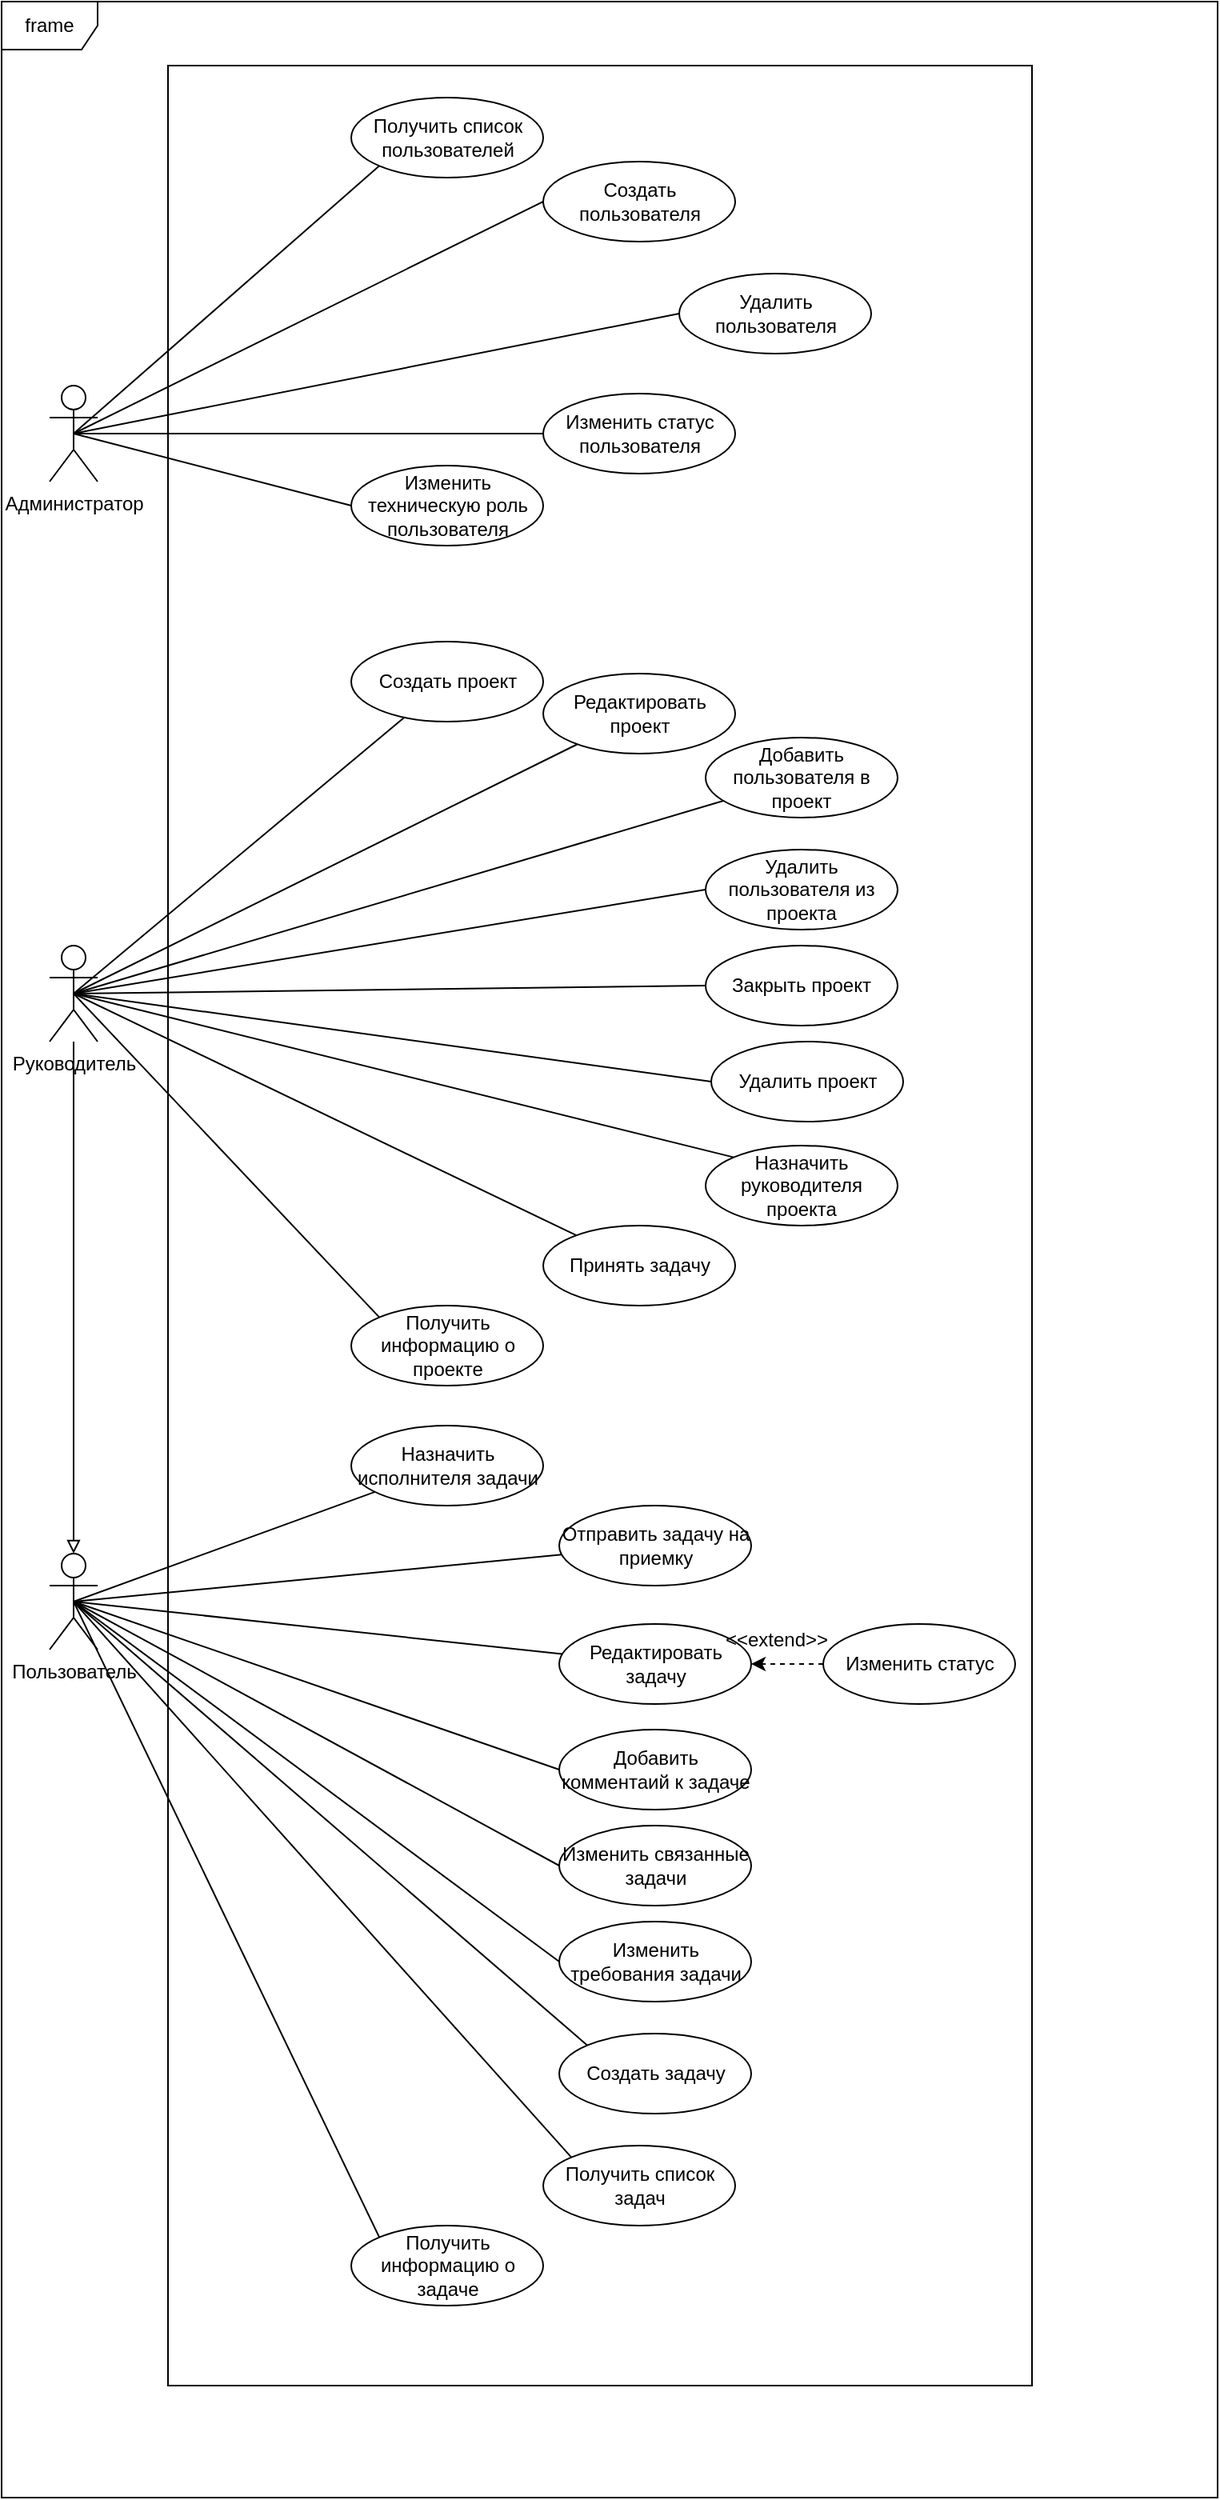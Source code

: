 <mxfile version="13.7.3" type="device"><diagram id="O17RG_47MMG2Tf_MipBB" name="Page-1"><mxGraphModel dx="1483" dy="2049" grid="1" gridSize="10" guides="1" tooltips="1" connect="1" arrows="1" fold="1" page="1" pageScale="1" pageWidth="827" pageHeight="1169" math="0" shadow="0"><root><mxCell id="0"/><mxCell id="1" parent="0"/><mxCell id="I_ckQpE3vQLTtVk01G5w-14" value="frame" style="shape=umlFrame;whiteSpace=wrap;html=1;" parent="1" vertex="1"><mxGeometry x="40" y="-230" width="760" height="1560" as="geometry"/></mxCell><mxCell id="I_ckQpE3vQLTtVk01G5w-16" value="" style="rounded=0;whiteSpace=wrap;html=1;" parent="1" vertex="1"><mxGeometry x="144" y="-190" width="540" height="1450" as="geometry"/></mxCell><mxCell id="I_ckQpE3vQLTtVk01G5w-1" value="Руководитель" style="shape=umlActor;verticalLabelPosition=bottom;labelBackgroundColor=#ffffff;verticalAlign=top;html=1;outlineConnect=0;" parent="1" vertex="1"><mxGeometry x="70" y="360" width="30" height="60" as="geometry"/></mxCell><mxCell id="I_ckQpE3vQLTtVk01G5w-2" value="Администратор" style="shape=umlActor;verticalLabelPosition=bottom;labelBackgroundColor=#ffffff;verticalAlign=top;html=1;outlineConnect=0;" parent="1" vertex="1"><mxGeometry x="70" y="10" width="30" height="60" as="geometry"/></mxCell><mxCell id="I_ckQpE3vQLTtVk01G5w-36" style="edgeStyle=none;rounded=0;orthogonalLoop=1;jettySize=auto;html=1;exitX=0.5;exitY=0.5;exitDx=0;exitDy=0;exitPerimeter=0;endArrow=none;endFill=0;" parent="1" source="I_ckQpE3vQLTtVk01G5w-3" target="I_ckQpE3vQLTtVk01G5w-34" edge="1"><mxGeometry relative="1" as="geometry"/></mxCell><mxCell id="I_ckQpE3vQLTtVk01G5w-40" style="edgeStyle=none;rounded=0;orthogonalLoop=1;jettySize=auto;html=1;exitX=0.5;exitY=0.5;exitDx=0;exitDy=0;exitPerimeter=0;startArrow=none;startFill=0;endArrow=none;endFill=0;" parent="1" source="I_ckQpE3vQLTtVk01G5w-3" target="I_ckQpE3vQLTtVk01G5w-39" edge="1"><mxGeometry relative="1" as="geometry"/></mxCell><mxCell id="I_ckQpE3vQLTtVk01G5w-3" value="Пользователь&lt;br&gt;" style="shape=umlActor;verticalLabelPosition=bottom;labelBackgroundColor=#ffffff;verticalAlign=top;html=1;outlineConnect=0;" parent="1" vertex="1"><mxGeometry x="70" y="740" width="30" height="60" as="geometry"/></mxCell><mxCell id="I_ckQpE3vQLTtVk01G5w-21" value="" style="endArrow=block;html=1;entryX=0.5;entryY=0;entryDx=0;entryDy=0;entryPerimeter=0;endFill=0;" parent="1" source="I_ckQpE3vQLTtVk01G5w-1" target="I_ckQpE3vQLTtVk01G5w-3" edge="1"><mxGeometry width="50" height="50" relative="1" as="geometry"><mxPoint x="40" y="790" as="sourcePoint"/><mxPoint x="90" y="740" as="targetPoint"/></mxGeometry></mxCell><mxCell id="I_ckQpE3vQLTtVk01G5w-24" value="Создать проект" style="ellipse;whiteSpace=wrap;html=1;" parent="1" vertex="1"><mxGeometry x="258.5" y="170" width="120" height="50" as="geometry"/></mxCell><mxCell id="I_ckQpE3vQLTtVk01G5w-25" style="rounded=0;orthogonalLoop=1;jettySize=auto;html=1;exitX=0.5;exitY=0.5;exitDx=0;exitDy=0;exitPerimeter=0;endArrow=none;endFill=0;" parent="1" source="I_ckQpE3vQLTtVk01G5w-1" target="I_ckQpE3vQLTtVk01G5w-24" edge="1"><mxGeometry relative="1" as="geometry"/></mxCell><mxCell id="I_ckQpE3vQLTtVk01G5w-26" value="Редактировать проект" style="ellipse;whiteSpace=wrap;html=1;" parent="1" vertex="1"><mxGeometry x="378.5" y="190" width="120" height="50" as="geometry"/></mxCell><mxCell id="I_ckQpE3vQLTtVk01G5w-27" style="edgeStyle=none;rounded=0;orthogonalLoop=1;jettySize=auto;html=1;exitX=0.5;exitY=0.5;exitDx=0;exitDy=0;exitPerimeter=0;endArrow=none;endFill=0;" parent="1" source="I_ckQpE3vQLTtVk01G5w-1" target="I_ckQpE3vQLTtVk01G5w-26" edge="1"><mxGeometry relative="1" as="geometry"/></mxCell><mxCell id="I_ckQpE3vQLTtVk01G5w-28" value="Добавить пользователя в проект" style="ellipse;whiteSpace=wrap;html=1;" parent="1" vertex="1"><mxGeometry x="480" y="230" width="120" height="50" as="geometry"/></mxCell><mxCell id="I_ckQpE3vQLTtVk01G5w-29" style="edgeStyle=none;rounded=0;orthogonalLoop=1;jettySize=auto;html=1;exitX=0.5;exitY=0.5;exitDx=0;exitDy=0;exitPerimeter=0;endArrow=none;endFill=0;" parent="1" source="I_ckQpE3vQLTtVk01G5w-1" target="I_ckQpE3vQLTtVk01G5w-28" edge="1"><mxGeometry relative="1" as="geometry"/></mxCell><mxCell id="I_ckQpE3vQLTtVk01G5w-30" value="Изменить требования задачи" style="ellipse;whiteSpace=wrap;html=1;" parent="1" vertex="1"><mxGeometry x="388.5" y="970" width="120" height="50" as="geometry"/></mxCell><mxCell id="I_ckQpE3vQLTtVk01G5w-31" value="Принять задачу" style="ellipse;whiteSpace=wrap;html=1;" parent="1" vertex="1"><mxGeometry x="378.5" y="535" width="120" height="50" as="geometry"/></mxCell><mxCell id="I_ckQpE3vQLTtVk01G5w-32" style="edgeStyle=none;rounded=0;orthogonalLoop=1;jettySize=auto;html=1;exitX=0.5;exitY=0.5;exitDx=0;exitDy=0;exitPerimeter=0;endArrow=none;endFill=0;" parent="1" source="I_ckQpE3vQLTtVk01G5w-1" target="I_ckQpE3vQLTtVk01G5w-31" edge="1"><mxGeometry relative="1" as="geometry"/></mxCell><mxCell id="I_ckQpE3vQLTtVk01G5w-33" style="edgeStyle=none;rounded=0;orthogonalLoop=1;jettySize=auto;html=1;exitX=0.5;exitY=0.5;exitDx=0;exitDy=0;exitPerimeter=0;endArrow=none;endFill=0;entryX=0;entryY=0.5;entryDx=0;entryDy=0;" parent="1" source="I_ckQpE3vQLTtVk01G5w-3" target="I_ckQpE3vQLTtVk01G5w-30" edge="1"><mxGeometry relative="1" as="geometry"/></mxCell><mxCell id="I_ckQpE3vQLTtVk01G5w-34" value="Редактировать задачу" style="ellipse;whiteSpace=wrap;html=1;" parent="1" vertex="1"><mxGeometry x="388.5" y="784" width="120" height="50" as="geometry"/></mxCell><mxCell id="I_ckQpE3vQLTtVk01G5w-35" value="Изменить статус" style="ellipse;whiteSpace=wrap;html=1;" parent="1" vertex="1"><mxGeometry x="553.5" y="784" width="120" height="50" as="geometry"/></mxCell><mxCell id="I_ckQpE3vQLTtVk01G5w-37" style="edgeStyle=none;rounded=0;orthogonalLoop=1;jettySize=auto;html=1;endArrow=classic;endFill=1;startArrow=none;startFill=0;dashed=1;" parent="1" source="I_ckQpE3vQLTtVk01G5w-35" target="I_ckQpE3vQLTtVk01G5w-34" edge="1"><mxGeometry relative="1" as="geometry"><mxPoint x="95" y="594" as="sourcePoint"/><mxPoint x="406.755" y="526.524" as="targetPoint"/></mxGeometry></mxCell><mxCell id="I_ckQpE3vQLTtVk01G5w-38" value="&amp;lt;&amp;lt;extend&amp;gt;&amp;gt;" style="text;html=1;align=center;verticalAlign=middle;resizable=0;points=[];;autosize=1;" parent="1" vertex="1"><mxGeometry x="483.5" y="784" width="80" height="20" as="geometry"/></mxCell><mxCell id="I_ckQpE3vQLTtVk01G5w-39" value="Отправить задачу на приемку" style="ellipse;whiteSpace=wrap;html=1;" parent="1" vertex="1"><mxGeometry x="388.5" y="710" width="120" height="50" as="geometry"/></mxCell><mxCell id="A1hwk7xXJRAbcXM-O2P2-3" style="orthogonalLoop=1;jettySize=auto;html=1;entryX=0.5;entryY=0.5;entryDx=0;entryDy=0;entryPerimeter=0;rounded=0;endArrow=none;endFill=0;" parent="1" source="A1hwk7xXJRAbcXM-O2P2-2" target="I_ckQpE3vQLTtVk01G5w-3" edge="1"><mxGeometry relative="1" as="geometry"/></mxCell><mxCell id="A1hwk7xXJRAbcXM-O2P2-2" value="Назначить исполнителя задачи" style="ellipse;whiteSpace=wrap;html=1;" parent="1" vertex="1"><mxGeometry x="258.5" y="660" width="120" height="50" as="geometry"/></mxCell><mxCell id="ndSK218fAODpOp6ZJXrL-1" value="Создать пользователя" style="ellipse;whiteSpace=wrap;html=1;" parent="1" vertex="1"><mxGeometry x="378.5" y="-130" width="120" height="50" as="geometry"/></mxCell><mxCell id="ndSK218fAODpOp6ZJXrL-2" value="Удалить пользователя" style="ellipse;whiteSpace=wrap;html=1;" parent="1" vertex="1"><mxGeometry x="463.5" y="-60" width="120" height="50" as="geometry"/></mxCell><mxCell id="ndSK218fAODpOp6ZJXrL-3" value="Изменить статус пользователя" style="ellipse;whiteSpace=wrap;html=1;" parent="1" vertex="1"><mxGeometry x="378.5" y="15" width="120" height="50" as="geometry"/></mxCell><mxCell id="ndSK218fAODpOp6ZJXrL-4" value="Изменить техническую роль пользователя" style="ellipse;whiteSpace=wrap;html=1;" parent="1" vertex="1"><mxGeometry x="258.5" y="60" width="120" height="50" as="geometry"/></mxCell><mxCell id="ndSK218fAODpOp6ZJXrL-5" style="rounded=0;orthogonalLoop=1;jettySize=auto;html=1;exitX=0.5;exitY=0.5;exitDx=0;exitDy=0;exitPerimeter=0;endArrow=none;endFill=0;entryX=0;entryY=0.5;entryDx=0;entryDy=0;" parent="1" source="I_ckQpE3vQLTtVk01G5w-2" target="ndSK218fAODpOp6ZJXrL-1" edge="1"><mxGeometry relative="1" as="geometry"><mxPoint x="105" y="140" as="sourcePoint"/><mxPoint x="292.367" y="199.798" as="targetPoint"/></mxGeometry></mxCell><mxCell id="ndSK218fAODpOp6ZJXrL-6" style="rounded=0;orthogonalLoop=1;jettySize=auto;html=1;exitX=0.5;exitY=0.5;exitDx=0;exitDy=0;exitPerimeter=0;endArrow=none;endFill=0;entryX=0;entryY=0.5;entryDx=0;entryDy=0;" parent="1" source="I_ckQpE3vQLTtVk01G5w-2" target="ndSK218fAODpOp6ZJXrL-2" edge="1"><mxGeometry relative="1" as="geometry"><mxPoint x="105" y="140" as="sourcePoint"/><mxPoint x="280" y="35" as="targetPoint"/></mxGeometry></mxCell><mxCell id="ndSK218fAODpOp6ZJXrL-7" style="rounded=0;orthogonalLoop=1;jettySize=auto;html=1;exitX=0.5;exitY=0.5;exitDx=0;exitDy=0;exitPerimeter=0;endArrow=none;endFill=0;entryX=0;entryY=0.5;entryDx=0;entryDy=0;" parent="1" source="I_ckQpE3vQLTtVk01G5w-2" target="ndSK218fAODpOp6ZJXrL-3" edge="1"><mxGeometry relative="1" as="geometry"><mxPoint x="115" y="150" as="sourcePoint"/><mxPoint x="290" y="45" as="targetPoint"/></mxGeometry></mxCell><mxCell id="ndSK218fAODpOp6ZJXrL-8" style="rounded=0;orthogonalLoop=1;jettySize=auto;html=1;exitX=0.5;exitY=0.5;exitDx=0;exitDy=0;exitPerimeter=0;endArrow=none;endFill=0;entryX=0;entryY=0.5;entryDx=0;entryDy=0;" parent="1" source="I_ckQpE3vQLTtVk01G5w-2" target="ndSK218fAODpOp6ZJXrL-4" edge="1"><mxGeometry relative="1" as="geometry"><mxPoint x="125" y="160" as="sourcePoint"/><mxPoint x="300" y="55" as="targetPoint"/></mxGeometry></mxCell><mxCell id="ndSK218fAODpOp6ZJXrL-10" value="Добавить комментаий к задаче" style="ellipse;whiteSpace=wrap;html=1;" parent="1" vertex="1"><mxGeometry x="388.5" y="850" width="120" height="50" as="geometry"/></mxCell><mxCell id="ndSK218fAODpOp6ZJXrL-11" style="edgeStyle=none;rounded=0;orthogonalLoop=1;jettySize=auto;html=1;exitX=0.5;exitY=0.5;exitDx=0;exitDy=0;exitPerimeter=0;endArrow=none;endFill=0;entryX=0;entryY=0.5;entryDx=0;entryDy=0;" parent="1" source="I_ckQpE3vQLTtVk01G5w-3" target="ndSK218fAODpOp6ZJXrL-10" edge="1"><mxGeometry relative="1" as="geometry"><mxPoint x="95" y="594" as="sourcePoint"/><mxPoint x="252.391" y="675.521" as="targetPoint"/></mxGeometry></mxCell><mxCell id="ndSK218fAODpOp6ZJXrL-12" value="Закрыть проект" style="ellipse;whiteSpace=wrap;html=1;" parent="1" vertex="1"><mxGeometry x="480" y="360" width="120" height="50" as="geometry"/></mxCell><mxCell id="ndSK218fAODpOp6ZJXrL-13" style="edgeStyle=none;rounded=0;orthogonalLoop=1;jettySize=auto;html=1;exitX=0.5;exitY=0.5;exitDx=0;exitDy=0;exitPerimeter=0;endArrow=none;endFill=0;entryX=0;entryY=0.5;entryDx=0;entryDy=0;" parent="1" source="I_ckQpE3vQLTtVk01G5w-1" target="ndSK218fAODpOp6ZJXrL-12" edge="1"><mxGeometry relative="1" as="geometry"><mxPoint x="95" y="400" as="sourcePoint"/><mxPoint x="364.876" y="371.202" as="targetPoint"/></mxGeometry></mxCell><mxCell id="r0zNyElQ8QQ4eXi9RlfL-2" value="Изменить связанные задачи" style="ellipse;whiteSpace=wrap;html=1;" parent="1" vertex="1"><mxGeometry x="388.5" y="910" width="120" height="50" as="geometry"/></mxCell><mxCell id="r0zNyElQ8QQ4eXi9RlfL-6" style="edgeStyle=none;rounded=0;orthogonalLoop=1;jettySize=auto;html=1;exitX=0.5;exitY=0.5;exitDx=0;exitDy=0;exitPerimeter=0;endArrow=none;endFill=0;entryX=0;entryY=0.5;entryDx=0;entryDy=0;" parent="1" source="I_ckQpE3vQLTtVk01G5w-3" target="r0zNyElQ8QQ4eXi9RlfL-2" edge="1"><mxGeometry relative="1" as="geometry"><mxPoint x="95" y="594" as="sourcePoint"/><mxPoint x="264.248" y="742.42" as="targetPoint"/></mxGeometry></mxCell><mxCell id="W1dno4rxPJyW54AZwVc1-2" value="Удалить проект" style="ellipse;whiteSpace=wrap;html=1;" vertex="1" parent="1"><mxGeometry x="483.5" y="420" width="120" height="50" as="geometry"/></mxCell><mxCell id="W1dno4rxPJyW54AZwVc1-3" style="edgeStyle=none;rounded=0;orthogonalLoop=1;jettySize=auto;html=1;exitX=0.5;exitY=0.5;exitDx=0;exitDy=0;exitPerimeter=0;endArrow=none;endFill=0;entryX=0;entryY=0.5;entryDx=0;entryDy=0;" edge="1" parent="1" source="I_ckQpE3vQLTtVk01G5w-1" target="W1dno4rxPJyW54AZwVc1-2"><mxGeometry relative="1" as="geometry"><mxPoint x="95" y="400" as="sourcePoint"/><mxPoint x="398.5" y="345" as="targetPoint"/></mxGeometry></mxCell><mxCell id="W1dno4rxPJyW54AZwVc1-4" value="Удалить пользователя из проекта" style="ellipse;whiteSpace=wrap;html=1;" vertex="1" parent="1"><mxGeometry x="480" y="300" width="120" height="50" as="geometry"/></mxCell><mxCell id="W1dno4rxPJyW54AZwVc1-5" style="edgeStyle=none;rounded=0;orthogonalLoop=1;jettySize=auto;html=1;exitX=0.5;exitY=0.5;exitDx=0;exitDy=0;exitPerimeter=0;endArrow=none;endFill=0;entryX=0;entryY=0.5;entryDx=0;entryDy=0;" edge="1" parent="1" source="I_ckQpE3vQLTtVk01G5w-1" target="W1dno4rxPJyW54AZwVc1-4"><mxGeometry relative="1" as="geometry"><mxPoint x="95" y="400" as="sourcePoint"/><mxPoint x="501.125" y="279.501" as="targetPoint"/></mxGeometry></mxCell><mxCell id="W1dno4rxPJyW54AZwVc1-7" value="Назначить руководителя проекта" style="ellipse;whiteSpace=wrap;html=1;" vertex="1" parent="1"><mxGeometry x="480" y="485" width="120" height="50" as="geometry"/></mxCell><mxCell id="W1dno4rxPJyW54AZwVc1-8" style="edgeStyle=none;rounded=0;orthogonalLoop=1;jettySize=auto;html=1;exitX=0.5;exitY=0.5;exitDx=0;exitDy=0;exitPerimeter=0;endArrow=none;endFill=0;entryX=0;entryY=0;entryDx=0;entryDy=0;" edge="1" parent="1" source="I_ckQpE3vQLTtVk01G5w-1" target="W1dno4rxPJyW54AZwVc1-7"><mxGeometry relative="1" as="geometry"><mxPoint x="95" y="400" as="sourcePoint"/><mxPoint x="493.5" y="455" as="targetPoint"/></mxGeometry></mxCell><mxCell id="W1dno4rxPJyW54AZwVc1-9" value="Получить список пользователей" style="ellipse;whiteSpace=wrap;html=1;" vertex="1" parent="1"><mxGeometry x="258.5" y="-170" width="120" height="50" as="geometry"/></mxCell><mxCell id="W1dno4rxPJyW54AZwVc1-10" style="rounded=0;orthogonalLoop=1;jettySize=auto;html=1;exitX=0.5;exitY=0.5;exitDx=0;exitDy=0;exitPerimeter=0;endArrow=none;endFill=0;entryX=0;entryY=1;entryDx=0;entryDy=0;" edge="1" parent="1" source="I_ckQpE3vQLTtVk01G5w-2" target="W1dno4rxPJyW54AZwVc1-9"><mxGeometry relative="1" as="geometry"><mxPoint x="95" y="50" as="sourcePoint"/><mxPoint x="398.5" y="-95" as="targetPoint"/></mxGeometry></mxCell><mxCell id="W1dno4rxPJyW54AZwVc1-11" value="Получить информацию о проекте" style="ellipse;whiteSpace=wrap;html=1;" vertex="1" parent="1"><mxGeometry x="258.5" y="585" width="120" height="50" as="geometry"/></mxCell><mxCell id="W1dno4rxPJyW54AZwVc1-12" style="edgeStyle=none;rounded=0;orthogonalLoop=1;jettySize=auto;html=1;exitX=0.5;exitY=0.5;exitDx=0;exitDy=0;exitPerimeter=0;endArrow=none;endFill=0;entryX=0;entryY=0;entryDx=0;entryDy=0;" edge="1" parent="1" source="I_ckQpE3vQLTtVk01G5w-1" target="W1dno4rxPJyW54AZwVc1-11"><mxGeometry relative="1" as="geometry"><mxPoint x="95" y="400" as="sourcePoint"/><mxPoint x="409.251" y="551.091" as="targetPoint"/></mxGeometry></mxCell><mxCell id="W1dno4rxPJyW54AZwVc1-13" value="Создать задачу" style="ellipse;whiteSpace=wrap;html=1;" vertex="1" parent="1"><mxGeometry x="388.5" y="1040" width="120" height="50" as="geometry"/></mxCell><mxCell id="W1dno4rxPJyW54AZwVc1-14" style="edgeStyle=none;rounded=0;orthogonalLoop=1;jettySize=auto;html=1;exitX=0.5;exitY=0.5;exitDx=0;exitDy=0;exitPerimeter=0;endArrow=none;endFill=0;entryX=0;entryY=0;entryDx=0;entryDy=0;" edge="1" parent="1" source="I_ckQpE3vQLTtVk01G5w-3" target="W1dno4rxPJyW54AZwVc1-13"><mxGeometry relative="1" as="geometry"><mxPoint x="95" y="780" as="sourcePoint"/><mxPoint x="398.5" y="1005" as="targetPoint"/></mxGeometry></mxCell><mxCell id="W1dno4rxPJyW54AZwVc1-16" value="Получить список задач" style="ellipse;whiteSpace=wrap;html=1;" vertex="1" parent="1"><mxGeometry x="378.5" y="1110" width="120" height="50" as="geometry"/></mxCell><mxCell id="W1dno4rxPJyW54AZwVc1-17" value="Получить информацию о задаче" style="ellipse;whiteSpace=wrap;html=1;" vertex="1" parent="1"><mxGeometry x="258.5" y="1160" width="120" height="50" as="geometry"/></mxCell><mxCell id="W1dno4rxPJyW54AZwVc1-19" style="edgeStyle=none;rounded=0;orthogonalLoop=1;jettySize=auto;html=1;exitX=0.5;exitY=0.5;exitDx=0;exitDy=0;exitPerimeter=0;endArrow=none;endFill=0;entryX=0;entryY=0;entryDx=0;entryDy=0;" edge="1" parent="1" source="I_ckQpE3vQLTtVk01G5w-3" target="W1dno4rxPJyW54AZwVc1-16"><mxGeometry relative="1" as="geometry"><mxPoint x="95" y="780" as="sourcePoint"/><mxPoint x="415.463" y="1057.58" as="targetPoint"/></mxGeometry></mxCell><mxCell id="W1dno4rxPJyW54AZwVc1-20" style="edgeStyle=none;rounded=0;orthogonalLoop=1;jettySize=auto;html=1;exitX=0.5;exitY=0.5;exitDx=0;exitDy=0;exitPerimeter=0;endArrow=none;endFill=0;entryX=0;entryY=0;entryDx=0;entryDy=0;" edge="1" parent="1" source="I_ckQpE3vQLTtVk01G5w-3" target="W1dno4rxPJyW54AZwVc1-17"><mxGeometry relative="1" as="geometry"><mxPoint x="95" y="780" as="sourcePoint"/><mxPoint x="405.463" y="1127.58" as="targetPoint"/></mxGeometry></mxCell></root></mxGraphModel></diagram></mxfile>